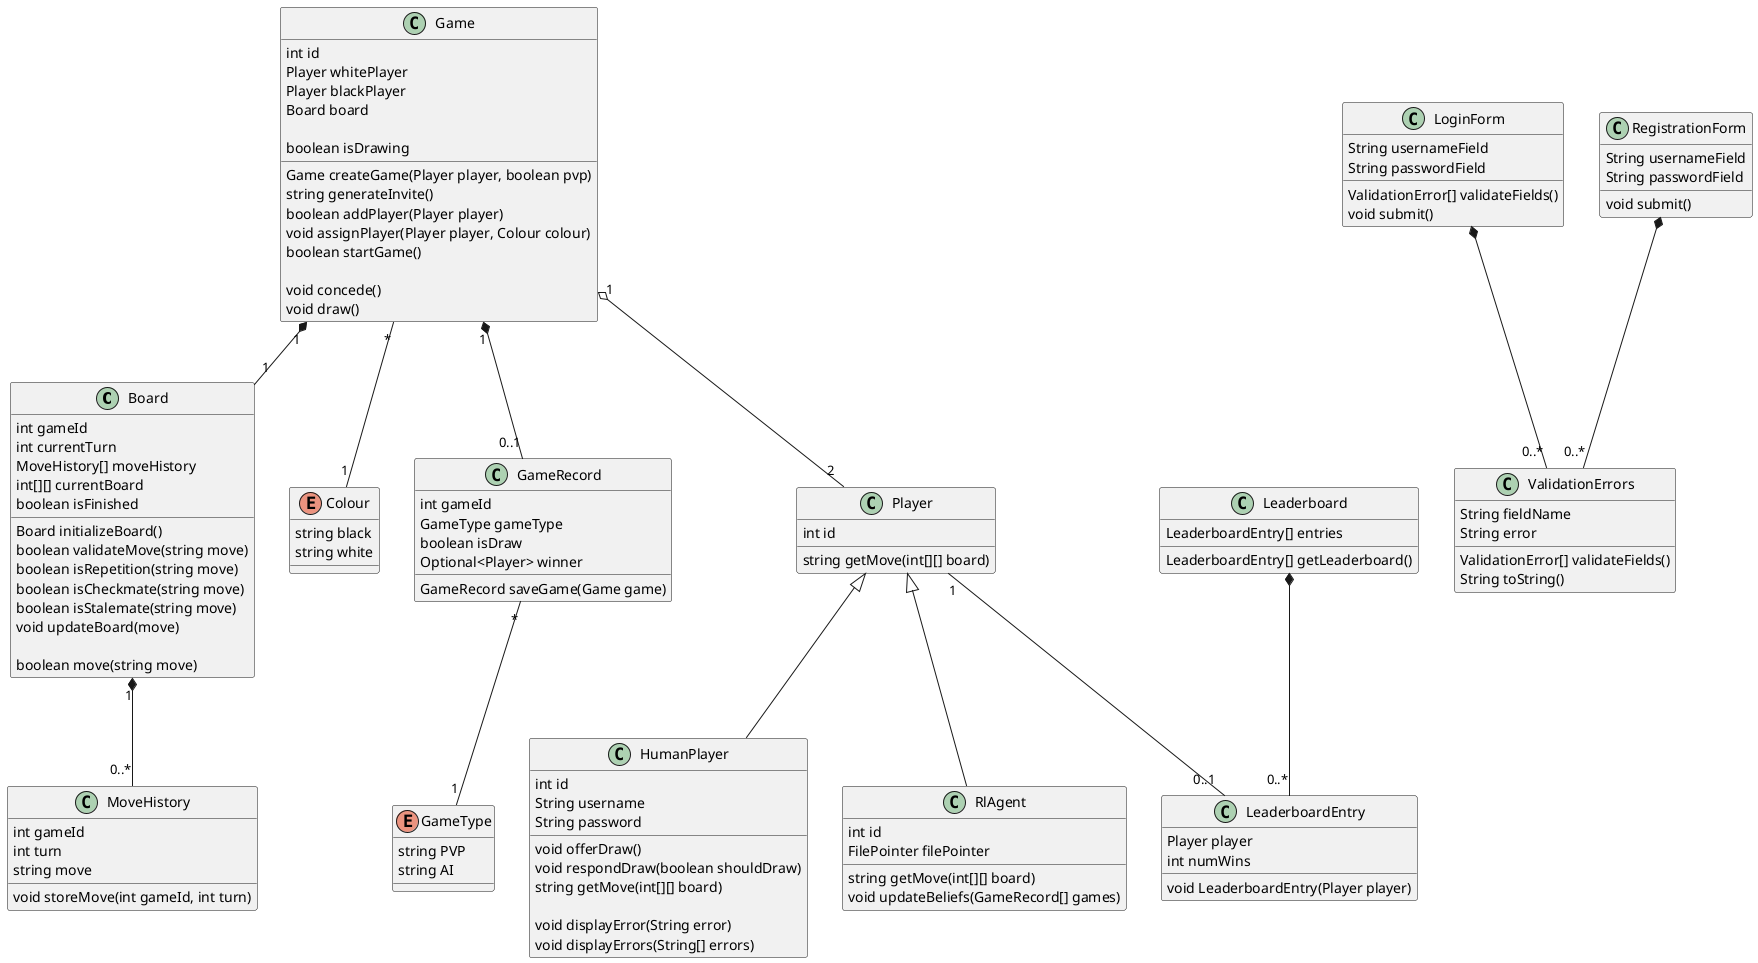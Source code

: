 @startuml Class Diagram

class Board {
  int gameId
  int currentTurn
  MoveHistory[] moveHistory
  int[][] currentBoard
  boolean isFinished

  Board initializeBoard()
  boolean validateMove(string move)
  boolean isRepetition(string move)
  boolean isCheckmate(string move)
  boolean isStalemate(string move)
  void updateBoard(move)

  boolean move(string move)
}

class MoveHistory {
  int gameId
  int turn
  string move

  void storeMove(int gameId, int turn)
}

Board "1" *-- "0..*" MoveHistory

class Game {
  int id
  Player whitePlayer
  Player blackPlayer
  Board board
  
  boolean isDrawing

  Game createGame(Player player, boolean pvp)
  string generateInvite()
  boolean addPlayer(Player player)
  void assignPlayer(Player player, Colour colour)
  boolean startGame()

  void concede()
  void draw()
}

enum Colour {
    string black
    string white
}

Game "*" -- "1" Colour

Game "1" *-- "1" Board

class GameRecord {
  int gameId
  GameType gameType
  boolean isDraw
  Optional<Player> winner
  
  GameRecord saveGame(Game game)
}

enum GameType {
  string PVP
  string AI
}

GameRecord "*" -- "1" GameType

class Player {
  int id

  string getMove(int[][] board)
}

class HumanPlayer {
  int id
  String username
  String password

  void offerDraw()
  void respondDraw(boolean shouldDraw)
  string getMove(int[][] board)

  void displayError(String error)
  void displayErrors(String[] errors)
}

class RlAgent {
  int id
  FilePointer filePointer

  string getMove(int[][] board)
  void updateBeliefs(GameRecord[] games)
}

Game "1" o-- "2" Player

Player <|-- RlAgent
Player <|-- HumanPlayer

Game "1" *-- "0..1" GameRecord

class Leaderboard {
  LeaderboardEntry[] entries

  LeaderboardEntry[] getLeaderboard()
}

class LeaderboardEntry {
  Player player
  int numWins

  void LeaderboardEntry(Player player)
}

Player "1" -- "0..1" LeaderboardEntry

Leaderboard *-- "0..*" LeaderboardEntry

class LoginForm {
  String usernameField
  String passwordField

  ValidationError[] validateFields()
  void submit()
}

class RegistrationForm {
  String usernameField
  String passwordField

  void submit()
}

class ValidationErrors {
  String fieldName
  String error

  ValidationError[] validateFields()
  String toString()
}

LoginForm *-- "0..*" ValidationErrors
RegistrationForm *-- "0..*" ValidationErrors

@enduml
